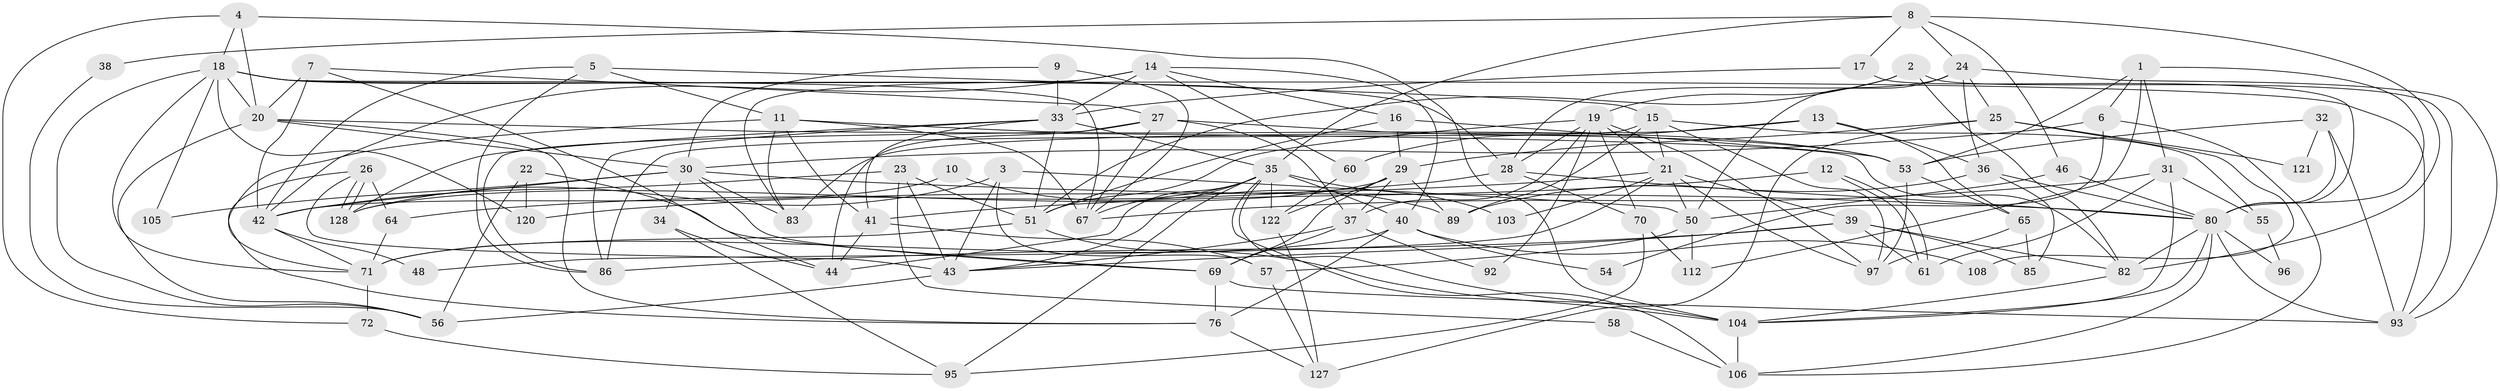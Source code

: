 // Generated by graph-tools (version 1.1) at 2025/52/02/27/25 19:52:02]
// undirected, 86 vertices, 207 edges
graph export_dot {
graph [start="1"]
  node [color=gray90,style=filled];
  1 [super="+88"];
  2 [super="+98"];
  3;
  4 [super="+91"];
  5;
  6;
  7 [super="+124"];
  8 [super="+125"];
  9;
  10;
  11;
  12;
  13 [super="+74"];
  14 [super="+115"];
  15 [super="+75"];
  16;
  17;
  18 [super="+63"];
  19 [super="+129"];
  20 [super="+49"];
  21 [super="+66"];
  22;
  23;
  24 [super="+62"];
  25 [super="+59"];
  26 [super="+101"];
  27 [super="+45"];
  28 [super="+113"];
  29 [super="+52"];
  30 [super="+84"];
  31;
  32 [super="+94"];
  33 [super="+87"];
  34;
  35 [super="+90"];
  36;
  37 [super="+118"];
  38;
  39 [super="+116"];
  40 [super="+47"];
  41 [super="+73"];
  42 [super="+81"];
  43 [super="+79"];
  44 [super="+99"];
  46;
  48;
  50;
  51 [super="+107"];
  53 [super="+77"];
  54;
  55;
  56 [super="+68"];
  57;
  58;
  60;
  61;
  64;
  65 [super="+123"];
  67 [super="+100"];
  69 [super="+78"];
  70 [super="+111"];
  71 [super="+109"];
  72;
  76;
  80 [super="+119"];
  82 [super="+117"];
  83;
  85;
  86 [super="+102"];
  89 [super="+126"];
  92;
  93;
  95;
  96;
  97 [super="+110"];
  103;
  104 [super="+114"];
  105;
  106;
  108;
  112;
  120;
  121;
  122;
  127;
  128;
  1 -- 53;
  1 -- 80;
  1 -- 31;
  1 -- 112;
  1 -- 6;
  2 -- 19;
  2 -- 93;
  2 -- 82 [weight=2];
  2 -- 51;
  3 -- 128;
  3 -- 50;
  3 -- 57;
  3 -- 43;
  4 -- 20;
  4 -- 18;
  4 -- 72;
  4 -- 104;
  5 -- 11;
  5 -- 86;
  5 -- 15;
  5 -- 42;
  6 -- 106;
  6 -- 30;
  6 -- 54;
  7 -- 27;
  7 -- 42;
  7 -- 20;
  7 -- 44;
  8 -- 46;
  8 -- 17;
  8 -- 38;
  8 -- 24;
  8 -- 35;
  8 -- 82;
  9 -- 67;
  9 -- 30;
  9 -- 33;
  10 -- 42;
  10 -- 89;
  11 -- 71;
  11 -- 41;
  11 -- 53 [weight=2];
  11 -- 83;
  11 -- 67;
  12 -- 41;
  12 -- 61;
  12 -- 61;
  13 -- 83;
  13 -- 60;
  13 -- 36;
  13 -- 65;
  14 -- 42;
  14 -- 60;
  14 -- 83;
  14 -- 33;
  14 -- 16;
  14 -- 40;
  15 -- 21;
  15 -- 86;
  15 -- 55;
  15 -- 89;
  15 -- 97;
  16 -- 53;
  16 -- 29;
  16 -- 51;
  17 -- 33;
  17 -- 80;
  18 -- 71;
  18 -- 120;
  18 -- 105;
  18 -- 93;
  18 -- 28;
  18 -- 20;
  18 -- 56;
  18 -- 67;
  19 -- 28;
  19 -- 92;
  19 -- 97;
  19 -- 51;
  19 -- 70;
  19 -- 37;
  19 -- 21;
  20 -- 82;
  20 -- 76;
  20 -- 30;
  20 -- 56;
  21 -- 120;
  21 -- 48;
  21 -- 50;
  21 -- 103;
  21 -- 39;
  21 -- 97;
  22 -- 56;
  22 -- 120;
  22 -- 69;
  23 -- 42;
  23 -- 58;
  23 -- 43;
  23 -- 51;
  24 -- 28;
  24 -- 25;
  24 -- 50;
  24 -- 36;
  24 -- 93;
  25 -- 29;
  25 -- 108;
  25 -- 121;
  25 -- 127;
  26 -- 128;
  26 -- 128;
  26 -- 76;
  26 -- 43 [weight=2];
  26 -- 64;
  27 -- 53 [weight=2];
  27 -- 44;
  27 -- 86;
  27 -- 37 [weight=2];
  27 -- 67;
  28 -- 64;
  28 -- 80;
  28 -- 70;
  29 -- 122;
  29 -- 69;
  29 -- 89;
  29 -- 128;
  29 -- 37;
  30 -- 83;
  30 -- 105;
  30 -- 69;
  30 -- 42;
  30 -- 80;
  30 -- 34;
  31 -- 55;
  31 -- 61;
  31 -- 67;
  31 -- 104;
  32 -- 93;
  32 -- 80;
  32 -- 121;
  32 -- 53;
  33 -- 128;
  33 -- 51;
  33 -- 86;
  33 -- 35;
  33 -- 41;
  34 -- 95;
  34 -- 44;
  35 -- 103;
  35 -- 106;
  35 -- 67;
  35 -- 122;
  35 -- 43;
  35 -- 95;
  35 -- 44;
  35 -- 40;
  35 -- 104;
  36 -- 85;
  36 -- 89;
  36 -- 80;
  37 -- 92;
  37 -- 43;
  37 -- 69;
  38 -- 56;
  39 -- 61;
  39 -- 82;
  39 -- 85;
  39 -- 86;
  39 -- 43;
  40 -- 76;
  40 -- 108;
  40 -- 54;
  40 -- 71 [weight=2];
  41 -- 44;
  41 -- 57;
  42 -- 48;
  42 -- 71;
  43 -- 56 [weight=2];
  46 -- 50;
  46 -- 80;
  50 -- 57;
  50 -- 112;
  51 -- 71;
  51 -- 104;
  53 -- 65;
  53 -- 97;
  55 -- 96;
  57 -- 127;
  58 -- 106;
  60 -- 122;
  64 -- 71;
  65 -- 85;
  65 -- 97;
  69 -- 93;
  69 -- 76;
  70 -- 112;
  70 -- 95;
  71 -- 72;
  72 -- 95;
  76 -- 127;
  80 -- 106;
  80 -- 96;
  80 -- 82;
  80 -- 93;
  80 -- 104;
  82 -- 104;
  104 -- 106;
  122 -- 127;
}
